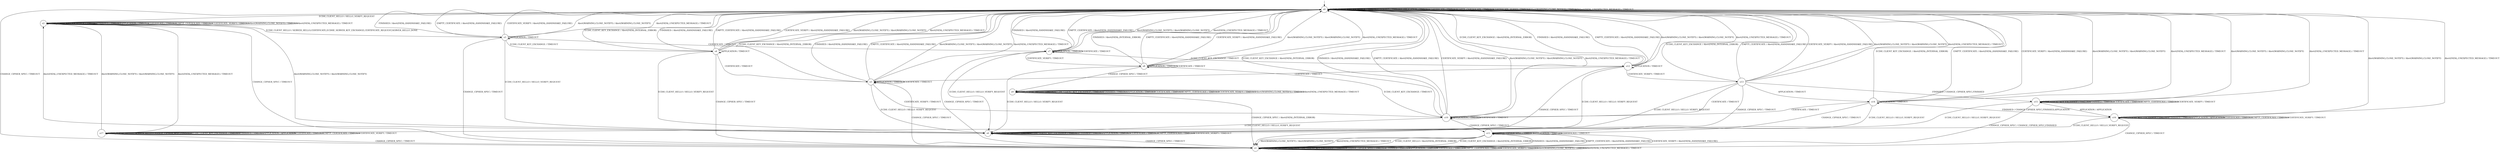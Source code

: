digraph g {

	s0 [shape="circle" label="s0"];
	s1 [shape="circle" label="s1"];
	s2 [shape="circle" label="s2"];
	s3 [shape="circle" label="s3"];
	s4 [shape="circle" label="s4"];
	s5 [shape="circle" label="s5"];
	s6 [shape="circle" label="s6"];
	s7 [shape="circle" label="s7"];
	s8 [shape="circle" label="s8"];
	s9 [shape="circle" label="s9"];
	s10 [shape="circle" label="s10"];
	s11 [shape="circle" label="s11"];
	s12 [shape="circle" label="s12"];
	s13 [shape="circle" label="s13"];
	s14 [shape="circle" label="s14"];
	s15 [shape="circle" label="s15"];
	s16 [shape="circle" label="s16"];
	s17 [shape="circle" label="s17"];
	s0 -> s2 [label="ECDH_CLIENT_HELLO / HELLO_VERIFY_REQUEST"];
	s0 -> s0 [label="ECDH_CLIENT_KEY_EXCHANGE / TIMEOUT"];
	s0 -> s1 [label="CHANGE_CIPHER_SPEC / TIMEOUT"];
	s0 -> s0 [label="FINISHED / TIMEOUT"];
	s0 -> s0 [label="APPLICATION / TIMEOUT"];
	s0 -> s0 [label="CERTIFICATE / TIMEOUT"];
	s0 -> s0 [label="EMPTY_CERTIFICATE / TIMEOUT"];
	s0 -> s0 [label="CERTIFICATE_VERIFY / TIMEOUT"];
	s0 -> s0 [label="Alert(WARNING,CLOSE_NOTIFY) / TIMEOUT"];
	s0 -> s0 [label="Alert(FATAL,UNEXPECTED_MESSAGE) / TIMEOUT"];
	s1 -> s1 [label="ECDH_CLIENT_HELLO / TIMEOUT"];
	s1 -> s1 [label="ECDH_CLIENT_KEY_EXCHANGE / TIMEOUT"];
	s1 -> s1 [label="CHANGE_CIPHER_SPEC / TIMEOUT"];
	s1 -> s1 [label="FINISHED / TIMEOUT"];
	s1 -> s1 [label="APPLICATION / TIMEOUT"];
	s1 -> s1 [label="CERTIFICATE / TIMEOUT"];
	s1 -> s1 [label="EMPTY_CERTIFICATE / TIMEOUT"];
	s1 -> s1 [label="CERTIFICATE_VERIFY / TIMEOUT"];
	s1 -> s1 [label="Alert(WARNING,CLOSE_NOTIFY) / TIMEOUT"];
	s1 -> s1 [label="Alert(FATAL,UNEXPECTED_MESSAGE) / TIMEOUT"];
	s2 -> s3 [label="ECDH_CLIENT_HELLO / SERVER_HELLO,CERTIFICATE,ECDHE_SERVER_KEY_EXCHANGE,CERTIFICATE_REQUEST,SERVER_HELLO_DONE"];
	s2 -> s2 [label="ECDH_CLIENT_KEY_EXCHANGE / TIMEOUT"];
	s2 -> s1 [label="CHANGE_CIPHER_SPEC / TIMEOUT"];
	s2 -> s2 [label="FINISHED / TIMEOUT"];
	s2 -> s2 [label="APPLICATION / TIMEOUT"];
	s2 -> s2 [label="CERTIFICATE / TIMEOUT"];
	s2 -> s2 [label="EMPTY_CERTIFICATE / TIMEOUT"];
	s2 -> s2 [label="CERTIFICATE_VERIFY / TIMEOUT"];
	s2 -> s2 [label="Alert(WARNING,CLOSE_NOTIFY) / TIMEOUT"];
	s2 -> s2 [label="Alert(FATAL,UNEXPECTED_MESSAGE) / TIMEOUT"];
	s3 -> s6 [label="ECDH_CLIENT_HELLO / HELLO_VERIFY_REQUEST"];
	s3 -> s4 [label="ECDH_CLIENT_KEY_EXCHANGE / TIMEOUT"];
	s3 -> s1 [label="CHANGE_CIPHER_SPEC / TIMEOUT"];
	s3 -> s0 [label="FINISHED / Alert(FATAL,HANDSHAKE_FAILURE)"];
	s3 -> s3 [label="APPLICATION / TIMEOUT"];
	s3 -> s7 [label="CERTIFICATE / TIMEOUT"];
	s3 -> s0 [label="EMPTY_CERTIFICATE / Alert(FATAL,HANDSHAKE_FAILURE)"];
	s3 -> s0 [label="CERTIFICATE_VERIFY / Alert(FATAL,HANDSHAKE_FAILURE)"];
	s3 -> s0 [label="Alert(WARNING,CLOSE_NOTIFY) / Alert(WARNING,CLOSE_NOTIFY)"];
	s3 -> s0 [label="Alert(FATAL,UNEXPECTED_MESSAGE) / TIMEOUT"];
	s4 -> s6 [label="ECDH_CLIENT_HELLO / HELLO_VERIFY_REQUEST"];
	s4 -> s0 [label="ECDH_CLIENT_KEY_EXCHANGE / Alert(FATAL,INTERNAL_ERROR)"];
	s4 -> s1 [label="CHANGE_CIPHER_SPEC / TIMEOUT"];
	s4 -> s0 [label="FINISHED / Alert(FATAL,HANDSHAKE_FAILURE)"];
	s4 -> s4 [label="APPLICATION / TIMEOUT"];
	s4 -> s5 [label="CERTIFICATE / TIMEOUT"];
	s4 -> s0 [label="EMPTY_CERTIFICATE / Alert(FATAL,HANDSHAKE_FAILURE)"];
	s4 -> s0 [label="CERTIFICATE_VERIFY / Alert(FATAL,HANDSHAKE_FAILURE)"];
	s4 -> s0 [label="Alert(WARNING,CLOSE_NOTIFY) / Alert(WARNING,CLOSE_NOTIFY)"];
	s4 -> s0 [label="Alert(FATAL,UNEXPECTED_MESSAGE) / TIMEOUT"];
	s5 -> s6 [label="ECDH_CLIENT_HELLO / HELLO_VERIFY_REQUEST"];
	s5 -> s0 [label="ECDH_CLIENT_KEY_EXCHANGE / Alert(FATAL,INTERNAL_ERROR)"];
	s5 -> s1 [label="CHANGE_CIPHER_SPEC / TIMEOUT"];
	s5 -> s0 [label="FINISHED / Alert(FATAL,HANDSHAKE_FAILURE)"];
	s5 -> s5 [label="APPLICATION / TIMEOUT"];
	s5 -> s5 [label="CERTIFICATE / TIMEOUT"];
	s5 -> s0 [label="EMPTY_CERTIFICATE / Alert(FATAL,HANDSHAKE_FAILURE)"];
	s5 -> s10 [label="CERTIFICATE_VERIFY / TIMEOUT"];
	s5 -> s0 [label="Alert(WARNING,CLOSE_NOTIFY) / Alert(WARNING,CLOSE_NOTIFY)"];
	s5 -> s0 [label="Alert(FATAL,UNEXPECTED_MESSAGE) / TIMEOUT"];
	s6 -> s6 [label="ECDH_CLIENT_HELLO / TIMEOUT"];
	s6 -> s6 [label="ECDH_CLIENT_KEY_EXCHANGE / TIMEOUT"];
	s6 -> s1 [label="CHANGE_CIPHER_SPEC / TIMEOUT"];
	s6 -> s6 [label="FINISHED / TIMEOUT"];
	s6 -> s6 [label="APPLICATION / TIMEOUT"];
	s6 -> s6 [label="CERTIFICATE / TIMEOUT"];
	s6 -> s6 [label="EMPTY_CERTIFICATE / TIMEOUT"];
	s6 -> s6 [label="CERTIFICATE_VERIFY / TIMEOUT"];
	s6 -> s2 [label="Alert(WARNING,CLOSE_NOTIFY) / Alert(WARNING,CLOSE_NOTIFY)"];
	s6 -> s2 [label="Alert(FATAL,UNEXPECTED_MESSAGE) / TIMEOUT"];
	s7 -> s6 [label="ECDH_CLIENT_HELLO / HELLO_VERIFY_REQUEST"];
	s7 -> s12 [label="ECDH_CLIENT_KEY_EXCHANGE / TIMEOUT"];
	s7 -> s1 [label="CHANGE_CIPHER_SPEC / TIMEOUT"];
	s7 -> s0 [label="FINISHED / Alert(FATAL,HANDSHAKE_FAILURE)"];
	s7 -> s7 [label="APPLICATION / TIMEOUT"];
	s7 -> s7 [label="CERTIFICATE / TIMEOUT"];
	s7 -> s0 [label="EMPTY_CERTIFICATE / Alert(FATAL,HANDSHAKE_FAILURE)"];
	s7 -> s8 [label="CERTIFICATE_VERIFY / TIMEOUT"];
	s7 -> s0 [label="Alert(WARNING,CLOSE_NOTIFY) / Alert(WARNING,CLOSE_NOTIFY)"];
	s7 -> s0 [label="Alert(FATAL,UNEXPECTED_MESSAGE) / TIMEOUT"];
	s8 -> s6 [label="ECDH_CLIENT_HELLO / HELLO_VERIFY_REQUEST"];
	s8 -> s10 [label="ECDH_CLIENT_KEY_EXCHANGE / TIMEOUT"];
	s8 -> s9 [label="CHANGE_CIPHER_SPEC / TIMEOUT"];
	s8 -> s0 [label="FINISHED / Alert(FATAL,INTERNAL_ERROR)"];
	s8 -> s8 [label="APPLICATION / TIMEOUT"];
	s8 -> s8 [label="CERTIFICATE / TIMEOUT"];
	s8 -> s0 [label="EMPTY_CERTIFICATE / Alert(FATAL,HANDSHAKE_FAILURE)"];
	s8 -> s0 [label="CERTIFICATE_VERIFY / Alert(FATAL,HANDSHAKE_FAILURE)"];
	s8 -> s0 [label="Alert(WARNING,CLOSE_NOTIFY) / Alert(WARNING,CLOSE_NOTIFY)"];
	s8 -> s0 [label="Alert(FATAL,UNEXPECTED_MESSAGE) / TIMEOUT"];
	s9 -> s9 [label="ECDH_CLIENT_HELLO / TIMEOUT"];
	s9 -> s9 [label="ECDH_CLIENT_KEY_EXCHANGE / TIMEOUT"];
	s9 -> s1 [label="CHANGE_CIPHER_SPEC / Alert(FATAL,INTERNAL_ERROR)"];
	s9 -> s9 [label="FINISHED / TIMEOUT"];
	s9 -> s9 [label="APPLICATION / TIMEOUT"];
	s9 -> s9 [label="CERTIFICATE / TIMEOUT"];
	s9 -> s9 [label="EMPTY_CERTIFICATE / TIMEOUT"];
	s9 -> s9 [label="CERTIFICATE_VERIFY / TIMEOUT"];
	s9 -> s9 [label="Alert(WARNING,CLOSE_NOTIFY) / TIMEOUT"];
	s9 -> s9 [label="Alert(FATAL,UNEXPECTED_MESSAGE) / TIMEOUT"];
	s10 -> s6 [label="ECDH_CLIENT_HELLO / HELLO_VERIFY_REQUEST"];
	s10 -> s0 [label="ECDH_CLIENT_KEY_EXCHANGE / Alert(FATAL,INTERNAL_ERROR)"];
	s10 -> s11 [label="CHANGE_CIPHER_SPEC / TIMEOUT"];
	s10 -> s0 [label="FINISHED / Alert(FATAL,HANDSHAKE_FAILURE)"];
	s10 -> s10 [label="APPLICATION / TIMEOUT"];
	s10 -> s10 [label="CERTIFICATE / TIMEOUT"];
	s10 -> s0 [label="EMPTY_CERTIFICATE / Alert(FATAL,HANDSHAKE_FAILURE)"];
	s10 -> s0 [label="CERTIFICATE_VERIFY / Alert(FATAL,HANDSHAKE_FAILURE)"];
	s10 -> s0 [label="Alert(WARNING,CLOSE_NOTIFY) / Alert(WARNING,CLOSE_NOTIFY)"];
	s10 -> s0 [label="Alert(FATAL,UNEXPECTED_MESSAGE) / TIMEOUT"];
	s11 -> s1 [label="ECDH_CLIENT_HELLO / Alert(FATAL,INTERNAL_ERROR)"];
	s11 -> s1 [label="ECDH_CLIENT_KEY_EXCHANGE / Alert(FATAL,INTERNAL_ERROR)"];
	s11 -> s11 [label="CHANGE_CIPHER_SPEC / TIMEOUT"];
	s11 -> s1 [label="FINISHED / Alert(FATAL,HANDSHAKE_FAILURE)"];
	s11 -> s11 [label="APPLICATION / TIMEOUT"];
	s11 -> s11 [label="CERTIFICATE / TIMEOUT"];
	s11 -> s1 [label="EMPTY_CERTIFICATE / Alert(FATAL,HANDSHAKE_FAILURE)"];
	s11 -> s1 [label="CERTIFICATE_VERIFY / Alert(FATAL,HANDSHAKE_FAILURE)"];
	s11 -> s1 [label="Alert(WARNING,CLOSE_NOTIFY) / Alert(WARNING,CLOSE_NOTIFY)"];
	s11 -> s1 [label="Alert(FATAL,UNEXPECTED_MESSAGE) / TIMEOUT"];
	s12 -> s6 [label="ECDH_CLIENT_HELLO / HELLO_VERIFY_REQUEST"];
	s12 -> s0 [label="ECDH_CLIENT_KEY_EXCHANGE / Alert(FATAL,INTERNAL_ERROR)"];
	s12 -> s1 [label="CHANGE_CIPHER_SPEC / TIMEOUT"];
	s12 -> s0 [label="FINISHED / Alert(FATAL,HANDSHAKE_FAILURE)"];
	s12 -> s12 [label="APPLICATION / TIMEOUT"];
	s12 -> s5 [label="CERTIFICATE / TIMEOUT"];
	s12 -> s0 [label="EMPTY_CERTIFICATE / Alert(FATAL,HANDSHAKE_FAILURE)"];
	s12 -> s13 [label="CERTIFICATE_VERIFY / TIMEOUT"];
	s12 -> s0 [label="Alert(WARNING,CLOSE_NOTIFY) / Alert(WARNING,CLOSE_NOTIFY)"];
	s12 -> s0 [label="Alert(FATAL,UNEXPECTED_MESSAGE) / TIMEOUT"];
	s13 -> s6 [label="ECDH_CLIENT_HELLO / HELLO_VERIFY_REQUEST"];
	s13 -> s0 [label="ECDH_CLIENT_KEY_EXCHANGE / Alert(FATAL,INTERNAL_ERROR)"];
	s13 -> s11 [label="CHANGE_CIPHER_SPEC / TIMEOUT"];
	s13 -> s15 [label="FINISHED / CHANGE_CIPHER_SPEC,FINISHED"];
	s13 -> s14 [label="APPLICATION / TIMEOUT"];
	s13 -> s10 [label="CERTIFICATE / TIMEOUT"];
	s13 -> s0 [label="EMPTY_CERTIFICATE / Alert(FATAL,HANDSHAKE_FAILURE)"];
	s13 -> s0 [label="CERTIFICATE_VERIFY / Alert(FATAL,HANDSHAKE_FAILURE)"];
	s13 -> s0 [label="Alert(WARNING,CLOSE_NOTIFY) / Alert(WARNING,CLOSE_NOTIFY)"];
	s13 -> s0 [label="Alert(FATAL,UNEXPECTED_MESSAGE) / TIMEOUT"];
	s14 -> s6 [label="ECDH_CLIENT_HELLO / HELLO_VERIFY_REQUEST"];
	s14 -> s0 [label="ECDH_CLIENT_KEY_EXCHANGE / Alert(FATAL,INTERNAL_ERROR)"];
	s14 -> s11 [label="CHANGE_CIPHER_SPEC / TIMEOUT"];
	s14 -> s16 [label="FINISHED / CHANGE_CIPHER_SPEC,FINISHED,APPLICATION"];
	s14 -> s14 [label="APPLICATION / TIMEOUT"];
	s14 -> s10 [label="CERTIFICATE / TIMEOUT"];
	s14 -> s0 [label="EMPTY_CERTIFICATE / Alert(FATAL,HANDSHAKE_FAILURE)"];
	s14 -> s0 [label="CERTIFICATE_VERIFY / Alert(FATAL,HANDSHAKE_FAILURE)"];
	s14 -> s0 [label="Alert(WARNING,CLOSE_NOTIFY) / Alert(WARNING,CLOSE_NOTIFY)"];
	s14 -> s0 [label="Alert(FATAL,UNEXPECTED_MESSAGE) / TIMEOUT"];
	s15 -> s6 [label="ECDH_CLIENT_HELLO / HELLO_VERIFY_REQUEST"];
	s15 -> s15 [label="ECDH_CLIENT_KEY_EXCHANGE / TIMEOUT"];
	s15 -> s1 [label="CHANGE_CIPHER_SPEC / CHANGE_CIPHER_SPEC,FINISHED"];
	s15 -> s15 [label="FINISHED / TIMEOUT"];
	s15 -> s16 [label="APPLICATION / APPLICATION"];
	s15 -> s15 [label="CERTIFICATE / TIMEOUT"];
	s15 -> s15 [label="EMPTY_CERTIFICATE / TIMEOUT"];
	s15 -> s15 [label="CERTIFICATE_VERIFY / TIMEOUT"];
	s15 -> s0 [label="Alert(WARNING,CLOSE_NOTIFY) / Alert(WARNING,CLOSE_NOTIFY)"];
	s15 -> s0 [label="Alert(FATAL,UNEXPECTED_MESSAGE) / TIMEOUT"];
	s16 -> s17 [label="ECDH_CLIENT_HELLO / HELLO_VERIFY_REQUEST"];
	s16 -> s16 [label="ECDH_CLIENT_KEY_EXCHANGE / TIMEOUT"];
	s16 -> s1 [label="CHANGE_CIPHER_SPEC / TIMEOUT"];
	s16 -> s16 [label="FINISHED / TIMEOUT"];
	s16 -> s16 [label="APPLICATION / APPLICATION"];
	s16 -> s16 [label="CERTIFICATE / TIMEOUT"];
	s16 -> s16 [label="EMPTY_CERTIFICATE / TIMEOUT"];
	s16 -> s16 [label="CERTIFICATE_VERIFY / TIMEOUT"];
	s16 -> s0 [label="Alert(WARNING,CLOSE_NOTIFY) / Alert(WARNING,CLOSE_NOTIFY)"];
	s16 -> s0 [label="Alert(FATAL,UNEXPECTED_MESSAGE) / TIMEOUT"];
	s17 -> s17 [label="ECDH_CLIENT_HELLO / SERVER_HELLO,CHANGE_CIPHER_SPEC,FINISHED"];
	s17 -> s17 [label="ECDH_CLIENT_KEY_EXCHANGE / TIMEOUT"];
	s17 -> s1 [label="CHANGE_CIPHER_SPEC / TIMEOUT"];
	s17 -> s17 [label="FINISHED / TIMEOUT"];
	s17 -> s17 [label="APPLICATION / APPLICATION"];
	s17 -> s17 [label="CERTIFICATE / TIMEOUT"];
	s17 -> s17 [label="EMPTY_CERTIFICATE / TIMEOUT"];
	s17 -> s17 [label="CERTIFICATE_VERIFY / TIMEOUT"];
	s17 -> s2 [label="Alert(WARNING,CLOSE_NOTIFY) / Alert(WARNING,CLOSE_NOTIFY)"];
	s17 -> s2 [label="Alert(FATAL,UNEXPECTED_MESSAGE) / TIMEOUT"];

__start0 [label="" shape="none" width="0" height="0"];
__start0 -> s0;

}
